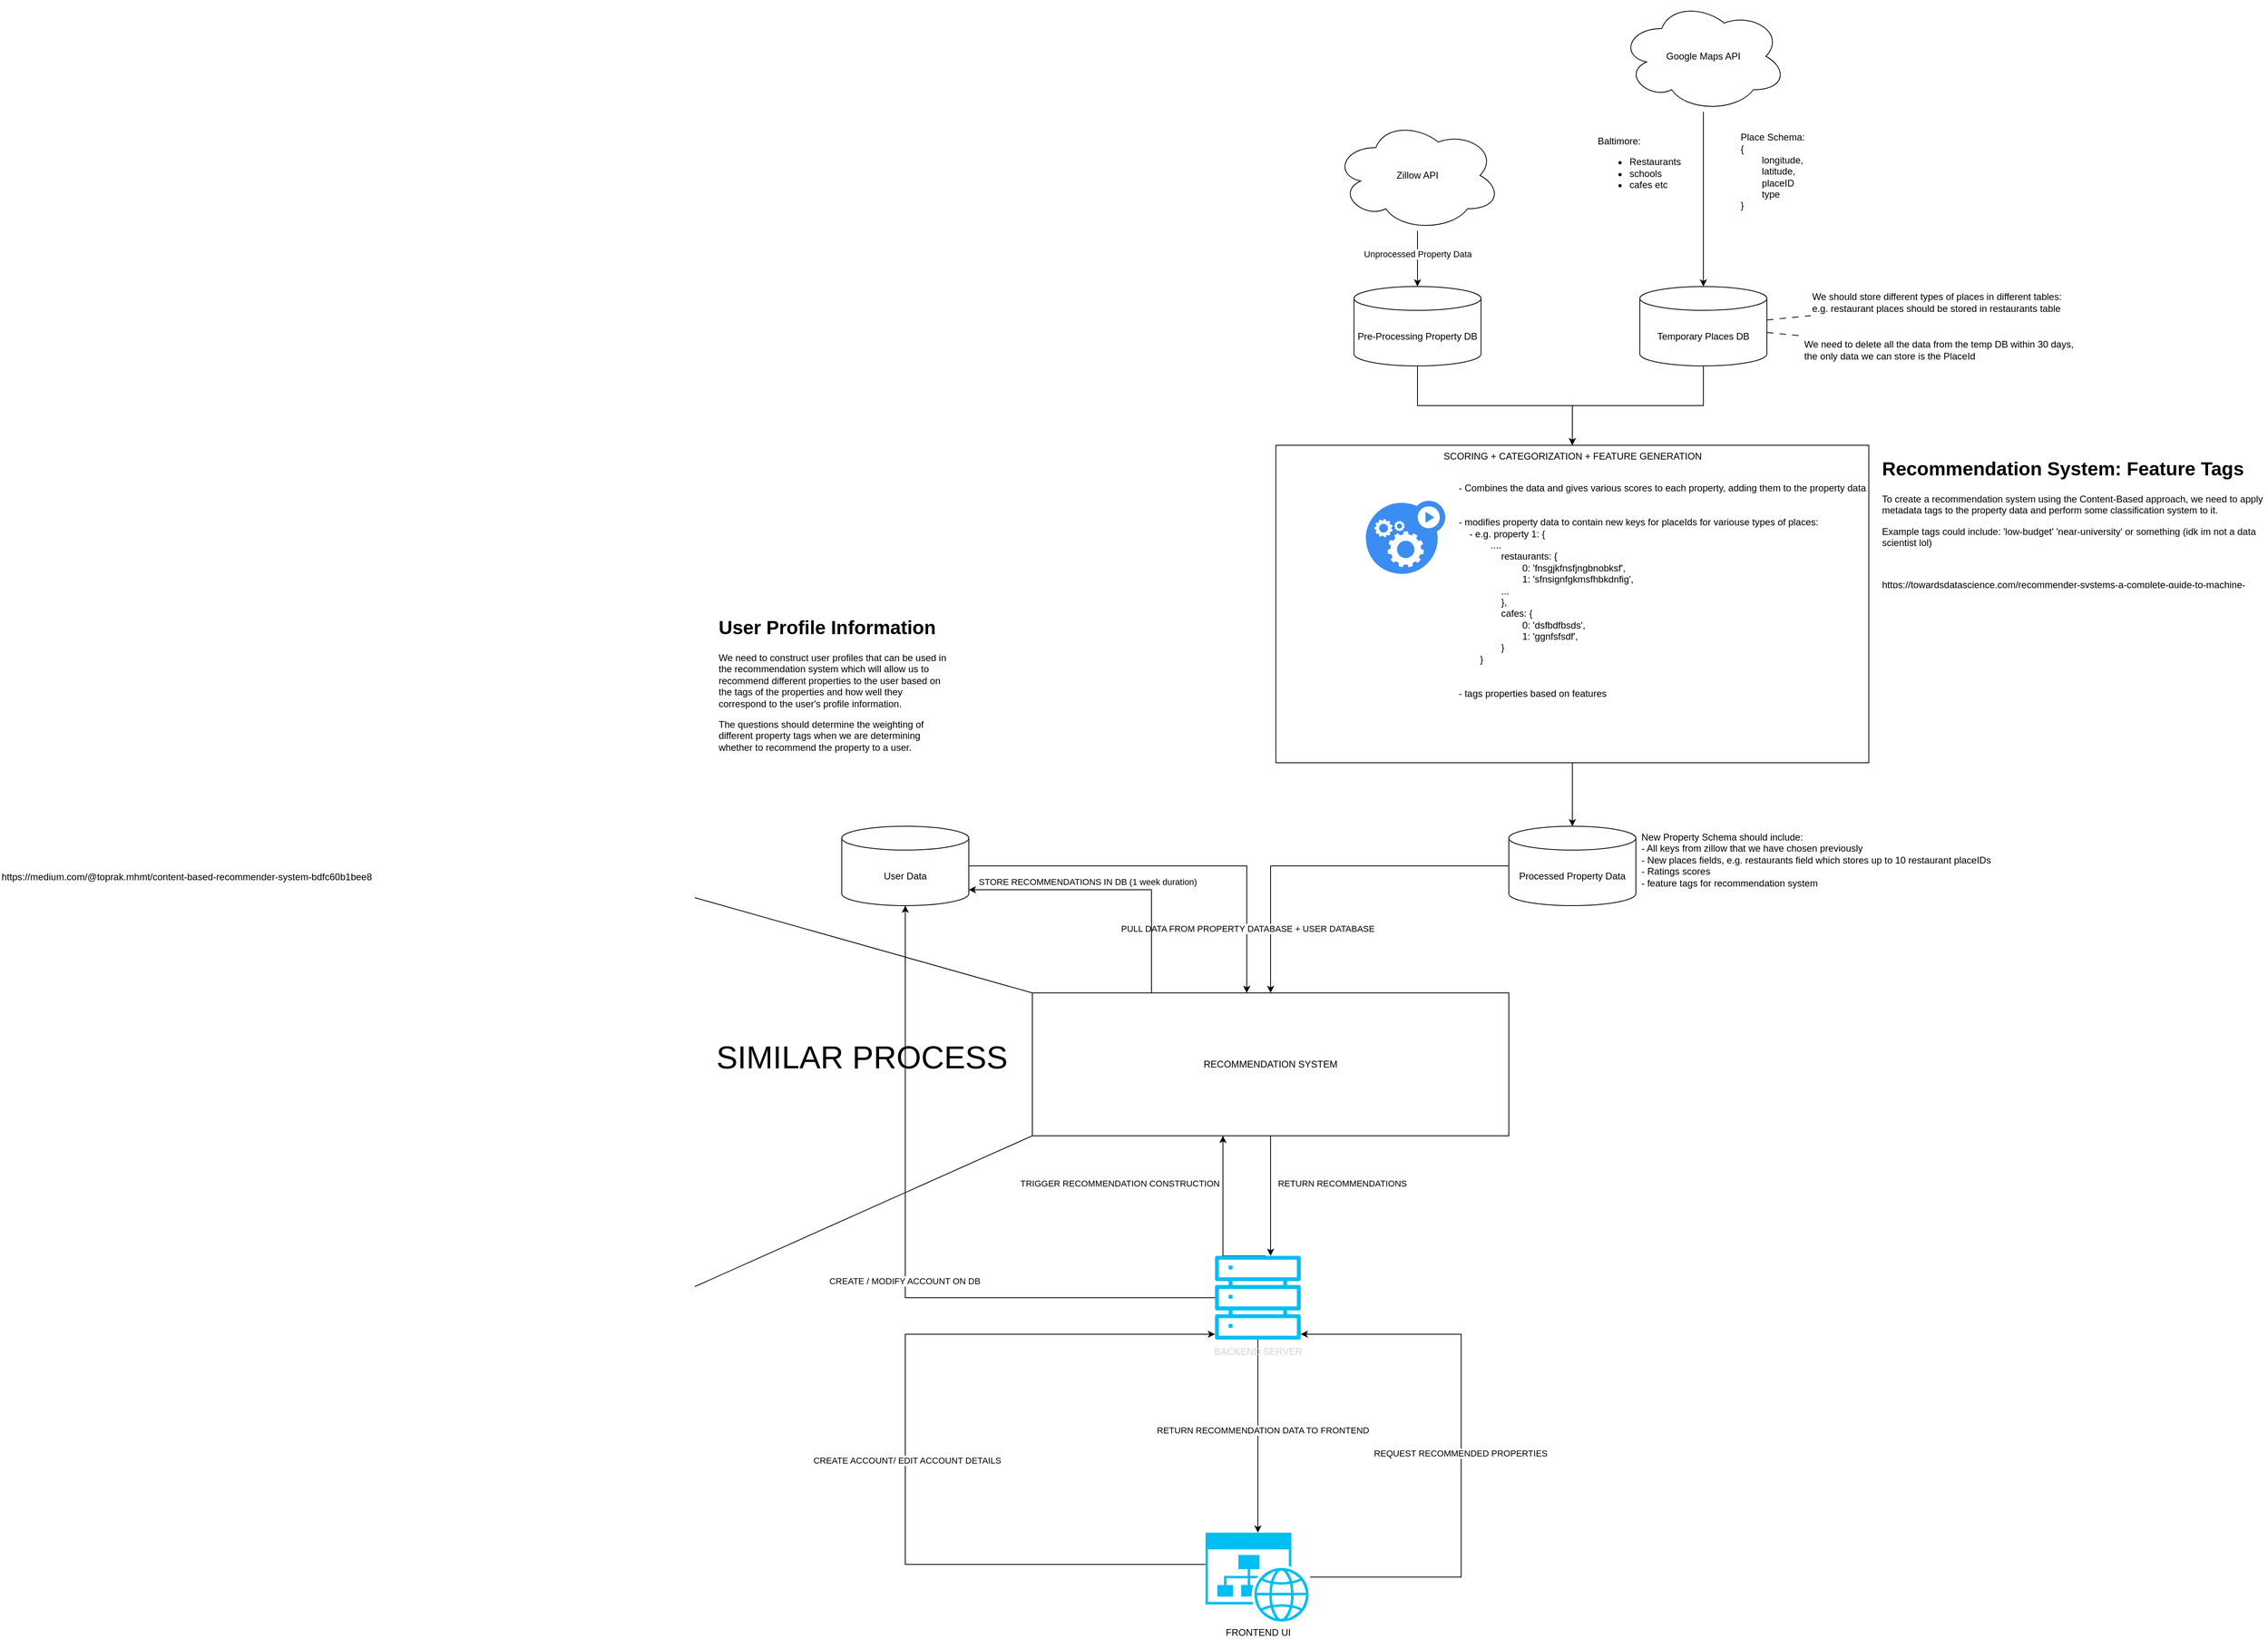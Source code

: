<mxfile version="22.0.1" type="device">
  <diagram name="Page-1" id="NXUNWtOR2wKpyXzK-RRg">
    <mxGraphModel dx="5751" dy="2343" grid="1" gridSize="10" guides="1" tooltips="1" connect="1" arrows="1" fold="1" page="1" pageScale="1" pageWidth="850" pageHeight="1100" math="0" shadow="0">
      <root>
        <mxCell id="0" />
        <mxCell id="1" parent="0" />
        <mxCell id="jBjacFKrmZsPI1BXVBEI-46" style="edgeStyle=orthogonalEdgeStyle;rounded=0;orthogonalLoop=1;jettySize=auto;html=1;entryX=0.5;entryY=0;entryDx=0;entryDy=0;" parent="1" source="jBjacFKrmZsPI1BXVBEI-35" target="jBjacFKrmZsPI1BXVBEI-44" edge="1">
          <mxGeometry relative="1" as="geometry" />
        </mxCell>
        <mxCell id="jBjacFKrmZsPI1BXVBEI-35" value="Pre-Processing Property DB" style="shape=cylinder3;whiteSpace=wrap;html=1;boundedLbl=1;backgroundOutline=1;size=15;" parent="1" vertex="1">
          <mxGeometry x="125" y="790" width="160" height="100" as="geometry" />
        </mxCell>
        <mxCell id="jBjacFKrmZsPI1BXVBEI-37" style="edgeStyle=orthogonalEdgeStyle;rounded=0;orthogonalLoop=1;jettySize=auto;html=1;" parent="1" source="jBjacFKrmZsPI1BXVBEI-36" target="jBjacFKrmZsPI1BXVBEI-35" edge="1">
          <mxGeometry relative="1" as="geometry" />
        </mxCell>
        <mxCell id="jBjacFKrmZsPI1BXVBEI-38" value="Unprocessed Property Data" style="edgeLabel;html=1;align=center;verticalAlign=middle;resizable=0;points=[];" parent="jBjacFKrmZsPI1BXVBEI-37" vertex="1" connectable="0">
          <mxGeometry x="-0.172" relative="1" as="geometry">
            <mxPoint as="offset" />
          </mxGeometry>
        </mxCell>
        <mxCell id="jBjacFKrmZsPI1BXVBEI-36" value="Zillow API" style="ellipse;shape=cloud;whiteSpace=wrap;html=1;" parent="1" vertex="1">
          <mxGeometry x="100" y="580" width="210" height="140" as="geometry" />
        </mxCell>
        <mxCell id="jBjacFKrmZsPI1BXVBEI-41" style="edgeStyle=orthogonalEdgeStyle;rounded=0;orthogonalLoop=1;jettySize=auto;html=1;" parent="1" source="jBjacFKrmZsPI1BXVBEI-39" target="jBjacFKrmZsPI1BXVBEI-40" edge="1">
          <mxGeometry relative="1" as="geometry" />
        </mxCell>
        <mxCell id="jBjacFKrmZsPI1BXVBEI-39" value="Google Maps API" style="ellipse;shape=cloud;whiteSpace=wrap;html=1;" parent="1" vertex="1">
          <mxGeometry x="460" y="430" width="210" height="140" as="geometry" />
        </mxCell>
        <mxCell id="jBjacFKrmZsPI1BXVBEI-48" style="edgeStyle=orthogonalEdgeStyle;rounded=0;orthogonalLoop=1;jettySize=auto;html=1;entryX=0.5;entryY=0;entryDx=0;entryDy=0;" parent="1" source="jBjacFKrmZsPI1BXVBEI-40" target="jBjacFKrmZsPI1BXVBEI-44" edge="1">
          <mxGeometry relative="1" as="geometry" />
        </mxCell>
        <mxCell id="jBjacFKrmZsPI1BXVBEI-51" style="rounded=0;orthogonalLoop=1;jettySize=auto;html=1;endArrow=none;endFill=0;dashed=1;dashPattern=8 8;" parent="1" source="jBjacFKrmZsPI1BXVBEI-40" target="jBjacFKrmZsPI1BXVBEI-50" edge="1">
          <mxGeometry relative="1" as="geometry" />
        </mxCell>
        <mxCell id="jBjacFKrmZsPI1BXVBEI-40" value="Temporary Places DB" style="shape=cylinder3;whiteSpace=wrap;html=1;boundedLbl=1;backgroundOutline=1;size=15;" parent="1" vertex="1">
          <mxGeometry x="485" y="790" width="160" height="100" as="geometry" />
        </mxCell>
        <mxCell id="jBjacFKrmZsPI1BXVBEI-42" value="&lt;div&gt;Baltimore:&lt;/div&gt;&lt;ul&gt;&lt;li&gt;Restaurants&lt;/li&gt;&lt;li&gt;schools&amp;nbsp;&lt;/li&gt;&lt;li&gt;cafes etc&lt;/li&gt;&lt;/ul&gt;" style="text;html=1;align=left;verticalAlign=middle;resizable=0;points=[];autosize=1;strokeColor=none;fillColor=none;" parent="1" vertex="1">
          <mxGeometry x="430" y="590" width="130" height="100" as="geometry" />
        </mxCell>
        <mxCell id="jBjacFKrmZsPI1BXVBEI-43" value="Place Schema:&lt;br&gt;{&lt;br&gt;&lt;span style=&quot;white-space: pre;&quot;&gt;&#x9;&lt;/span&gt;longitude,&lt;br&gt;&lt;span style=&quot;white-space: pre;&quot;&gt;&#x9;&lt;/span&gt;latitude,&lt;br&gt;&lt;span style=&quot;white-space: pre;&quot;&gt;&#x9;&lt;/span&gt;placeID&lt;br&gt;&lt;span style=&quot;white-space: pre;&quot;&gt;&#x9;&lt;/span&gt;type&lt;br&gt;}" style="text;html=1;align=left;verticalAlign=middle;resizable=0;points=[];autosize=1;strokeColor=none;fillColor=none;" parent="1" vertex="1">
          <mxGeometry x="610" y="590" width="100" height="110" as="geometry" />
        </mxCell>
        <mxCell id="jBjacFKrmZsPI1BXVBEI-56" style="edgeStyle=orthogonalEdgeStyle;rounded=0;orthogonalLoop=1;jettySize=auto;html=1;" parent="1" source="jBjacFKrmZsPI1BXVBEI-44" target="jBjacFKrmZsPI1BXVBEI-55" edge="1">
          <mxGeometry relative="1" as="geometry" />
        </mxCell>
        <mxCell id="jBjacFKrmZsPI1BXVBEI-44" value="SCORING + CATEGORIZATION + FEATURE GENERATION" style="rounded=0;whiteSpace=wrap;html=1;verticalAlign=top;" parent="1" vertex="1">
          <mxGeometry x="26.67" y="990" width="746.67" height="400" as="geometry" />
        </mxCell>
        <mxCell id="jBjacFKrmZsPI1BXVBEI-45" value="" style="sketch=0;html=1;aspect=fixed;strokeColor=none;shadow=0;fillColor=#3B8DF1;verticalAlign=top;labelPosition=center;verticalLabelPosition=bottom;shape=mxgraph.gcp2.gear_load" parent="1" vertex="1">
          <mxGeometry x="140" y="1060" width="100" height="92" as="geometry" />
        </mxCell>
        <mxCell id="jBjacFKrmZsPI1BXVBEI-49" value="- Combines the data and gives various scores to each property, adding them to the property data&lt;br&gt;&lt;br&gt;&lt;br&gt;- modifies property data to contain new keys for placeIds for variouse types of places:&lt;br&gt;&lt;span style=&quot;&quot;&gt;&lt;span style=&quot;&quot;&gt;&amp;nbsp;&amp;nbsp;&amp;nbsp;&amp;nbsp;&lt;/span&gt;&lt;/span&gt;- e.g. property 1: {&lt;br&gt;&lt;span style=&quot;&quot;&gt;&lt;span style=&quot;&quot;&gt;&amp;nbsp;&amp;nbsp;&amp;nbsp;&amp;nbsp;&lt;/span&gt;&lt;/span&gt;&lt;span style=&quot;&quot;&gt;&lt;span style=&quot;&quot;&gt;&amp;nbsp;&amp;nbsp;&amp;nbsp;&amp;nbsp;&lt;/span&gt;&lt;span style=&quot;&quot;&gt;&lt;span style=&quot;&quot;&gt;&amp;nbsp;&amp;nbsp;&amp;nbsp;&amp;nbsp;&lt;/span&gt;&lt;/span&gt;.&lt;/span&gt;...&lt;br&gt;&lt;span style=&quot;&quot;&gt;&lt;span style=&quot;&quot;&gt;&amp;nbsp;&amp;nbsp;&amp;nbsp;&amp;nbsp;&lt;/span&gt;&lt;/span&gt;&lt;span style=&quot;&quot;&gt;&lt;span style=&quot;&quot;&gt;&amp;nbsp;&amp;nbsp;&amp;nbsp;&amp;nbsp;&lt;/span&gt;&lt;/span&gt;&lt;span style=&quot;&quot;&gt;&lt;span style=&quot;&quot;&gt;&amp;nbsp;&amp;nbsp;&amp;nbsp;&amp;nbsp;&lt;span style=&quot;white-space: pre;&quot;&gt;&#x9;&lt;/span&gt;&lt;/span&gt;&lt;/span&gt;restaurants: {&lt;br&gt;&lt;span style=&quot;&quot;&gt;&lt;span style=&quot;&quot;&gt;&amp;nbsp;&amp;nbsp;&amp;nbsp;&amp;nbsp;&lt;/span&gt;&lt;/span&gt;&lt;span style=&quot;&quot;&gt;&lt;span style=&quot;&quot;&gt;&amp;nbsp;&amp;nbsp;&amp;nbsp;&amp;nbsp;&lt;/span&gt;&lt;/span&gt;&lt;span style=&quot;&quot;&gt;&lt;span style=&quot;&quot;&gt;&amp;nbsp;&amp;nbsp;&amp;nbsp;&amp;nbsp;&lt;/span&gt;&lt;span style=&quot;&quot;&gt;&lt;span style=&quot;&quot;&gt;&amp;nbsp;&amp;nbsp;&amp;nbsp;&amp;nbsp;&lt;span style=&quot;white-space: pre;&quot;&gt;&#x9;&lt;/span&gt;&lt;/span&gt;&lt;/span&gt;0&lt;/span&gt;: &#39;fnsgjkfnsfjngbnobksf&#39;,&lt;br&gt;&lt;span style=&quot;&quot;&gt;&lt;span style=&quot;&quot;&gt;&amp;nbsp;&amp;nbsp;&amp;nbsp;&amp;nbsp;&lt;/span&gt;&lt;/span&gt;&lt;span style=&quot;&quot;&gt;&lt;span style=&quot;&quot;&gt;&amp;nbsp;&amp;nbsp;&amp;nbsp;&amp;nbsp;&lt;/span&gt;&lt;/span&gt;&lt;span style=&quot;&quot;&gt;&lt;span style=&quot;&quot;&gt;&amp;nbsp;&amp;nbsp;&amp;nbsp;&amp;nbsp;&lt;/span&gt;&lt;/span&gt;&lt;span style=&quot;&quot;&gt;&lt;span style=&quot;&quot;&gt;&amp;nbsp;&amp;nbsp;&amp;nbsp;&amp;nbsp;&lt;span style=&quot;white-space: pre;&quot;&gt;&#x9;&lt;/span&gt;&lt;/span&gt;&lt;/span&gt;1: &#39;sfnsignfgkmsfhbkdnfig&#39;,&lt;br&gt;&lt;span style=&quot;&quot;&gt;&lt;span style=&quot;&quot;&gt;&amp;nbsp;&amp;nbsp;&amp;nbsp;&amp;nbsp;&lt;/span&gt;&lt;/span&gt;&lt;span style=&quot;&quot;&gt;&lt;span style=&quot;&quot;&gt;&amp;nbsp;&amp;nbsp;&amp;nbsp;&amp;nbsp;&lt;/span&gt;&lt;/span&gt;&lt;span style=&quot;&quot;&gt;&lt;span style=&quot;&quot;&gt;&amp;nbsp;&amp;nbsp;&amp;nbsp;&amp;nbsp;&lt;/span&gt;&lt;/span&gt;&lt;span style=&quot;&quot;&gt;&lt;span style=&quot;&quot;&gt;&amp;nbsp;&amp;nbsp;&amp;nbsp;&amp;nbsp;&lt;/span&gt;&lt;/span&gt;...&lt;br&gt;&lt;span style=&quot;&quot;&gt;&lt;span style=&quot;&quot;&gt;&amp;nbsp;&amp;nbsp;&amp;nbsp;&amp;nbsp;&lt;/span&gt;&lt;/span&gt;&lt;span style=&quot;&quot;&gt;&lt;span style=&quot;&quot;&gt;&amp;nbsp;&amp;nbsp;&amp;nbsp;&amp;nbsp;&lt;/span&gt;&lt;/span&gt;&lt;span style=&quot;&quot;&gt;&lt;span style=&quot;&quot;&gt;&amp;nbsp;&amp;nbsp;&amp;nbsp;&amp;nbsp;&lt;span style=&quot;white-space: pre;&quot;&gt;&#x9;&lt;/span&gt;&lt;/span&gt;&lt;/span&gt;},&lt;br&gt;&lt;span style=&quot;white-space: pre;&quot;&gt;&#x9;&lt;/span&gt;&lt;span style=&quot;white-space: pre;&quot;&gt;&#x9;&lt;/span&gt;cafes: {&lt;br&gt;&#x9;&lt;span style=&quot;&quot;&gt;&lt;span style=&quot;white-space: pre;&quot;&gt;&amp;nbsp;&amp;nbsp;&amp;nbsp;&amp;nbsp;&lt;/span&gt;&lt;/span&gt;&lt;span style=&quot;&quot;&gt;&lt;span style=&quot;white-space: pre;&quot;&gt;&amp;nbsp;&amp;nbsp;&amp;nbsp;&amp;nbsp;&lt;/span&gt;&lt;span style=&quot;&quot;&gt;&lt;span style=&quot;white-space: pre;&quot;&gt;&amp;nbsp;&amp;nbsp;&amp;nbsp;&amp;nbsp;&lt;span style=&quot;white-space: pre;&quot;&gt;&#x9;&lt;/span&gt;&lt;span style=&quot;white-space: pre;&quot;&gt;&#x9;&lt;/span&gt;&lt;/span&gt;&lt;/span&gt;0&lt;/span&gt;: &#39;dsfbdfbsds&#39;,&lt;br&gt;&lt;span style=&quot;&quot;&gt;&lt;span style=&quot;white-space: pre;&quot;&gt;&amp;nbsp;&amp;nbsp;&amp;nbsp;&amp;nbsp;&lt;/span&gt;&lt;/span&gt;&lt;span style=&quot;&quot;&gt;&lt;span style=&quot;white-space: pre;&quot;&gt;&amp;nbsp;&amp;nbsp;&amp;nbsp;&amp;nbsp;&lt;/span&gt;&lt;/span&gt;&lt;span style=&quot;&quot;&gt;&lt;span style=&quot;white-space: pre;&quot;&gt;&amp;nbsp;&amp;nbsp;&amp;nbsp;&amp;nbsp;&lt;/span&gt;&lt;/span&gt;&lt;span style=&quot;&quot;&gt;&lt;span style=&quot;white-space: pre;&quot;&gt;&amp;nbsp;&amp;nbsp;&amp;nbsp;&amp;nbsp;&lt;span style=&quot;white-space: pre;&quot;&gt;&#x9;&lt;/span&gt;&lt;/span&gt;&lt;/span&gt;1: &#39;ggnfsfsdf&#39;,&lt;br&gt;&lt;span style=&quot;&quot;&gt;&lt;span style=&quot;white-space: pre;&quot;&gt;&amp;nbsp;&amp;nbsp;&amp;nbsp;&amp;nbsp;&lt;/span&gt;&lt;/span&gt;&lt;span style=&quot;&quot;&gt;&lt;span style=&quot;white-space: pre;&quot;&gt;&amp;nbsp;&amp;nbsp;&amp;nbsp;&amp;nbsp;&lt;/span&gt;&lt;/span&gt;&lt;span style=&quot;&quot;&gt;&lt;span style=&quot;white-space: pre;&quot;&gt;&amp;nbsp;&amp;nbsp;&amp;nbsp;&amp;nbsp;&lt;span style=&quot;white-space: pre;&quot;&gt;&#x9;&lt;/span&gt;&lt;/span&gt;&lt;/span&gt;}&lt;br&gt;&lt;span style=&quot;&quot;&gt;&lt;span style=&quot;&quot;&gt;&amp;nbsp;&amp;nbsp;&amp;nbsp;&amp;nbsp;&lt;/span&gt;&lt;/span&gt;&lt;span style=&quot;&quot;&gt;&lt;span style=&quot;&quot;&gt;&amp;nbsp;&amp;nbsp;&amp;nbsp;&amp;nbsp;&lt;/span&gt;&lt;/span&gt;}&lt;br&gt;&lt;br&gt;&lt;br&gt;- tags properties based on features" style="text;html=1;align=left;verticalAlign=top;resizable=0;points=[];autosize=1;strokeColor=none;fillColor=none;" parent="1" vertex="1">
          <mxGeometry x="255" y="1030" width="540" height="290" as="geometry" />
        </mxCell>
        <mxCell id="jBjacFKrmZsPI1BXVBEI-50" value="We need to delete all the data from the temp DB within 30 days,&lt;br&gt;the only data we can store is the PlaceId" style="text;html=1;align=left;verticalAlign=middle;resizable=0;points=[];autosize=1;strokeColor=none;fillColor=none;" parent="1" vertex="1">
          <mxGeometry x="690" y="850" width="360" height="40" as="geometry" />
        </mxCell>
        <mxCell id="jBjacFKrmZsPI1BXVBEI-97" style="edgeStyle=orthogonalEdgeStyle;rounded=0;orthogonalLoop=1;jettySize=auto;html=1;" parent="1" source="jBjacFKrmZsPI1BXVBEI-55" target="jBjacFKrmZsPI1BXVBEI-88" edge="1">
          <mxGeometry relative="1" as="geometry">
            <Array as="points">
              <mxPoint x="20" y="1520" />
            </Array>
          </mxGeometry>
        </mxCell>
        <mxCell id="jBjacFKrmZsPI1BXVBEI-55" value="Processed Property Data" style="shape=cylinder3;whiteSpace=wrap;html=1;boundedLbl=1;backgroundOutline=1;size=15;" parent="1" vertex="1">
          <mxGeometry x="320.01" y="1470" width="160" height="100" as="geometry" />
        </mxCell>
        <mxCell id="jBjacFKrmZsPI1BXVBEI-57" value="New Property Schema should include:&lt;br&gt;- All keys from zillow that we have chosen previously&lt;br&gt;- New places fields, e.g. restaurants field which stores up to 10 restaurant placeIDs&lt;br&gt;- Ratings scores&lt;br&gt;- feature tags for recommendation system" style="text;html=1;align=left;verticalAlign=top;resizable=0;points=[];autosize=1;strokeColor=none;fillColor=none;" parent="1" vertex="1">
          <mxGeometry x="485" y="1470" width="460" height="90" as="geometry" />
        </mxCell>
        <mxCell id="jBjacFKrmZsPI1BXVBEI-58" value="We should store different types of places in different tables:&lt;br&gt;e.g. restaurant places should be stored in restaurants table" style="text;html=1;align=left;verticalAlign=middle;resizable=0;points=[];autosize=1;strokeColor=none;fillColor=none;" parent="1" vertex="1">
          <mxGeometry x="700" y="790" width="340" height="40" as="geometry" />
        </mxCell>
        <mxCell id="jBjacFKrmZsPI1BXVBEI-59" style="rounded=0;orthogonalLoop=1;jettySize=auto;html=1;endArrow=none;endFill=0;dashed=1;dashPattern=8 8;" parent="1" source="jBjacFKrmZsPI1BXVBEI-40" target="jBjacFKrmZsPI1BXVBEI-58" edge="1">
          <mxGeometry relative="1" as="geometry">
            <mxPoint x="655" y="868" as="sourcePoint" />
            <mxPoint x="793" y="900" as="targetPoint" />
          </mxGeometry>
        </mxCell>
        <mxCell id="jBjacFKrmZsPI1BXVBEI-60" value="&lt;h1&gt;Recommendation System: Feature Tags&amp;nbsp;&lt;/h1&gt;&lt;p&gt;To create a recommendation system using the Content-Based approach, we need to apply metadata tags to the property data and perform some classification system to it.&lt;/p&gt;&lt;p&gt;Example tags could include: &#39;low-budget&#39; &#39;near-university&#39; or something (idk im not a data scientist lol)&lt;/p&gt;&lt;p&gt;&lt;br&gt;&lt;/p&gt;&lt;p&gt;https://towardsdatascience.com/recommender-systems-a-complete-guide-to-machine-learning-models-96d3f94ea748&lt;/p&gt;" style="text;html=1;strokeColor=none;fillColor=none;spacing=5;spacingTop=-20;whiteSpace=wrap;overflow=hidden;rounded=0;" parent="1" vertex="1">
          <mxGeometry x="785" y="1000" width="490" height="170" as="geometry" />
        </mxCell>
        <mxCell id="jBjacFKrmZsPI1BXVBEI-96" style="edgeStyle=orthogonalEdgeStyle;rounded=0;orthogonalLoop=1;jettySize=auto;html=1;" parent="1" source="jBjacFKrmZsPI1BXVBEI-62" target="jBjacFKrmZsPI1BXVBEI-88" edge="1">
          <mxGeometry relative="1" as="geometry">
            <Array as="points">
              <mxPoint x="-10" y="1520" />
            </Array>
          </mxGeometry>
        </mxCell>
        <mxCell id="jBjacFKrmZsPI1BXVBEI-98" value="PULL DATA FROM PROPERTY DATABASE + USER DATABASE" style="edgeLabel;html=1;align=center;verticalAlign=middle;resizable=0;points=[];" parent="jBjacFKrmZsPI1BXVBEI-96" vertex="1" connectable="0">
          <mxGeometry x="0.681" y="1" relative="1" as="geometry">
            <mxPoint as="offset" />
          </mxGeometry>
        </mxCell>
        <mxCell id="jBjacFKrmZsPI1BXVBEI-62" value="User Data" style="shape=cylinder3;whiteSpace=wrap;html=1;boundedLbl=1;backgroundOutline=1;size=15;" parent="1" vertex="1">
          <mxGeometry x="-520" y="1470" width="160" height="100" as="geometry" />
        </mxCell>
        <mxCell id="jBjacFKrmZsPI1BXVBEI-66" style="edgeStyle=orthogonalEdgeStyle;rounded=0;orthogonalLoop=1;jettySize=auto;html=1;" parent="1" source="jBjacFKrmZsPI1BXVBEI-63" target="jBjacFKrmZsPI1BXVBEI-65" edge="1">
          <mxGeometry relative="1" as="geometry">
            <Array as="points">
              <mxPoint x="-440" y="2400" />
              <mxPoint x="-440" y="2110" />
            </Array>
          </mxGeometry>
        </mxCell>
        <mxCell id="jBjacFKrmZsPI1BXVBEI-89" value="CREATE ACCOUNT/ EDIT ACCOUNT DETAILS" style="edgeLabel;html=1;align=center;verticalAlign=middle;resizable=0;points=[];" parent="jBjacFKrmZsPI1BXVBEI-66" vertex="1" connectable="0">
          <mxGeometry x="-0.038" y="-2" relative="1" as="geometry">
            <mxPoint as="offset" />
          </mxGeometry>
        </mxCell>
        <mxCell id="jBjacFKrmZsPI1BXVBEI-91" style="edgeStyle=orthogonalEdgeStyle;rounded=0;orthogonalLoop=1;jettySize=auto;html=1;" parent="1" source="jBjacFKrmZsPI1BXVBEI-63" target="jBjacFKrmZsPI1BXVBEI-65" edge="1">
          <mxGeometry relative="1" as="geometry">
            <Array as="points">
              <mxPoint x="260" y="2416" />
              <mxPoint x="260" y="2110" />
            </Array>
          </mxGeometry>
        </mxCell>
        <mxCell id="jBjacFKrmZsPI1BXVBEI-92" value="REQUEST RECOMMENDED PROPERTIES" style="edgeLabel;html=1;align=center;verticalAlign=middle;resizable=0;points=[];" parent="jBjacFKrmZsPI1BXVBEI-91" vertex="1" connectable="0">
          <mxGeometry x="-0.008" relative="1" as="geometry">
            <mxPoint x="-1" as="offset" />
          </mxGeometry>
        </mxCell>
        <mxCell id="jBjacFKrmZsPI1BXVBEI-63" value="FRONTEND UI" style="verticalLabelPosition=bottom;html=1;verticalAlign=top;align=center;strokeColor=none;fillColor=#00BEF2;shape=mxgraph.azure.website_generic;pointerEvents=1;" parent="1" vertex="1">
          <mxGeometry x="-61.88" y="2360" width="131.76" height="112" as="geometry" />
        </mxCell>
        <mxCell id="jBjacFKrmZsPI1BXVBEI-67" style="edgeStyle=orthogonalEdgeStyle;rounded=0;orthogonalLoop=1;jettySize=auto;html=1;" parent="1" source="jBjacFKrmZsPI1BXVBEI-65" target="jBjacFKrmZsPI1BXVBEI-62" edge="1">
          <mxGeometry relative="1" as="geometry" />
        </mxCell>
        <mxCell id="jBjacFKrmZsPI1BXVBEI-90" value="CREATE / MODIFY ACCOUNT ON DB" style="edgeLabel;html=1;align=center;verticalAlign=middle;resizable=0;points=[];" parent="jBjacFKrmZsPI1BXVBEI-67" vertex="1" connectable="0">
          <mxGeometry x="-0.069" relative="1" as="geometry">
            <mxPoint x="-1" as="offset" />
          </mxGeometry>
        </mxCell>
        <mxCell id="jBjacFKrmZsPI1BXVBEI-94" style="edgeStyle=orthogonalEdgeStyle;rounded=0;orthogonalLoop=1;jettySize=auto;html=1;" parent="1" target="jBjacFKrmZsPI1BXVBEI-88" edge="1">
          <mxGeometry relative="1" as="geometry">
            <mxPoint x="14" y="2011.228" as="sourcePoint" />
            <mxPoint x="10" y="1860" as="targetPoint" />
            <Array as="points">
              <mxPoint x="-40" y="2011" />
            </Array>
          </mxGeometry>
        </mxCell>
        <mxCell id="jBjacFKrmZsPI1BXVBEI-95" value="TRIGGER RECOMMENDATION CONSTRUCTION" style="edgeLabel;html=1;align=center;verticalAlign=middle;resizable=0;points=[];" parent="jBjacFKrmZsPI1BXVBEI-94" vertex="1" connectable="0">
          <mxGeometry x="-0.192" y="-2" relative="1" as="geometry">
            <mxPoint x="-132" y="-62" as="offset" />
          </mxGeometry>
        </mxCell>
        <mxCell id="jBjacFKrmZsPI1BXVBEI-104" style="edgeStyle=orthogonalEdgeStyle;rounded=0;orthogonalLoop=1;jettySize=auto;html=1;" parent="1" source="jBjacFKrmZsPI1BXVBEI-65" target="jBjacFKrmZsPI1BXVBEI-63" edge="1">
          <mxGeometry relative="1" as="geometry" />
        </mxCell>
        <mxCell id="jBjacFKrmZsPI1BXVBEI-105" value="RETURN RECOMMENDATION DATA TO FRONTEND" style="edgeLabel;html=1;align=center;verticalAlign=middle;resizable=0;points=[];" parent="jBjacFKrmZsPI1BXVBEI-104" vertex="1" connectable="0">
          <mxGeometry x="-0.066" y="6" relative="1" as="geometry">
            <mxPoint as="offset" />
          </mxGeometry>
        </mxCell>
        <mxCell id="jBjacFKrmZsPI1BXVBEI-65" value="&lt;font color=&quot;#d4d4d4&quot;&gt;BACKEND SERVER&lt;/font&gt;" style="sketch=0;outlineConnect=0;fontColor=#232F3E;gradientColor=none;fillColor=#00bef2;strokeColor=none;dashed=0;verticalLabelPosition=bottom;verticalAlign=top;align=center;html=1;fontSize=12;fontStyle=0;aspect=fixed;pointerEvents=1;shape=mxgraph.aws4.servers;" parent="1" vertex="1">
          <mxGeometry x="-50" y="2010" width="108" height="108" as="geometry" />
        </mxCell>
        <mxCell id="jBjacFKrmZsPI1BXVBEI-68" value="&lt;h1&gt;User Profile Information&lt;/h1&gt;&lt;p&gt;We need to construct user profiles that can be used in the recommendation system which will allow us to recommend different properties to the user based on the tags of the properties and how well they correspond to the user&#39;s profile information.&lt;/p&gt;&lt;p&gt;The questions should determine the weighting of different property tags when we are determining whether to recommend the property to a user.&amp;nbsp;&lt;/p&gt;" style="text;html=1;strokeColor=none;fillColor=none;spacing=5;spacingTop=-20;whiteSpace=wrap;overflow=hidden;rounded=0;" parent="1" vertex="1">
          <mxGeometry x="-680" y="1200" width="300" height="180" as="geometry" />
        </mxCell>
        <mxCell id="jBjacFKrmZsPI1BXVBEI-106" style="rounded=0;orthogonalLoop=1;jettySize=auto;html=1;exitX=1;exitY=0;exitDx=0;exitDy=0;entryX=0;entryY=0;entryDx=0;entryDy=0;endArrow=none;endFill=0;" parent="1" source="jBjacFKrmZsPI1BXVBEI-69" target="jBjacFKrmZsPI1BXVBEI-88" edge="1">
          <mxGeometry relative="1" as="geometry" />
        </mxCell>
        <mxCell id="jBjacFKrmZsPI1BXVBEI-69" value="" style="shape=image;verticalLabelPosition=bottom;labelBackgroundColor=default;verticalAlign=top;aspect=fixed;imageAspect=0;image=https://miro.medium.com/v2/resize:fit:875/1*dI1jryOEcHNWKImG__55CQ.png;" parent="1" vertex="1">
          <mxGeometry x="-1580" y="1560" width="875" height="490" as="geometry" />
        </mxCell>
        <mxCell id="jBjacFKrmZsPI1BXVBEI-70" value="https://medium.com/@toprak.mhmt/content-based-recommender-system-bdfc60b1bee8" style="text;whiteSpace=wrap;" parent="1" vertex="1">
          <mxGeometry x="-1580" y="1520" width="500" height="40" as="geometry" />
        </mxCell>
        <mxCell id="jBjacFKrmZsPI1BXVBEI-99" style="edgeStyle=orthogonalEdgeStyle;rounded=0;orthogonalLoop=1;jettySize=auto;html=1;" parent="1" source="jBjacFKrmZsPI1BXVBEI-88" target="jBjacFKrmZsPI1BXVBEI-65" edge="1">
          <mxGeometry relative="1" as="geometry">
            <Array as="points">
              <mxPoint x="20" y="1980" />
              <mxPoint x="20" y="1980" />
            </Array>
          </mxGeometry>
        </mxCell>
        <mxCell id="jBjacFKrmZsPI1BXVBEI-100" value="RETURN RECOMMENDATIONS" style="edgeLabel;html=1;align=center;verticalAlign=middle;resizable=0;points=[];" parent="jBjacFKrmZsPI1BXVBEI-99" vertex="1" connectable="0">
          <mxGeometry x="-0.051" relative="1" as="geometry">
            <mxPoint x="90" y="-12" as="offset" />
          </mxGeometry>
        </mxCell>
        <mxCell id="jBjacFKrmZsPI1BXVBEI-101" style="edgeStyle=orthogonalEdgeStyle;rounded=0;orthogonalLoop=1;jettySize=auto;html=1;exitX=0.25;exitY=0;exitDx=0;exitDy=0;" parent="1" source="jBjacFKrmZsPI1BXVBEI-88" target="jBjacFKrmZsPI1BXVBEI-62" edge="1">
          <mxGeometry relative="1" as="geometry">
            <Array as="points">
              <mxPoint x="-130" y="1550" />
            </Array>
          </mxGeometry>
        </mxCell>
        <mxCell id="jBjacFKrmZsPI1BXVBEI-102" value="STORE RECOMMENDATIONS IN DB (1 week duration)&amp;nbsp;" style="edgeLabel;html=1;align=center;verticalAlign=middle;resizable=0;points=[];" parent="jBjacFKrmZsPI1BXVBEI-101" vertex="1" connectable="0">
          <mxGeometry x="0.447" y="-1" relative="1" as="geometry">
            <mxPoint x="51" y="-9" as="offset" />
          </mxGeometry>
        </mxCell>
        <mxCell id="jBjacFKrmZsPI1BXVBEI-88" value="RECOMMENDATION SYSTEM" style="rounded=0;whiteSpace=wrap;html=1;" parent="1" vertex="1">
          <mxGeometry x="-279.99" y="1680" width="600" height="180" as="geometry" />
        </mxCell>
        <mxCell id="jBjacFKrmZsPI1BXVBEI-107" style="rounded=0;orthogonalLoop=1;jettySize=auto;html=1;exitX=1;exitY=1;exitDx=0;exitDy=0;entryX=0;entryY=1;entryDx=0;entryDy=0;endArrow=none;endFill=0;" parent="1" source="jBjacFKrmZsPI1BXVBEI-69" target="jBjacFKrmZsPI1BXVBEI-88" edge="1">
          <mxGeometry relative="1" as="geometry">
            <mxPoint x="-695" y="1570" as="sourcePoint" />
            <mxPoint x="-270" y="1690" as="targetPoint" />
          </mxGeometry>
        </mxCell>
        <mxCell id="jBjacFKrmZsPI1BXVBEI-108" value="SIMILAR PROCESS" style="text;html=1;align=center;verticalAlign=middle;resizable=0;points=[];autosize=1;strokeColor=none;fillColor=none;fontSize=40;" parent="1" vertex="1">
          <mxGeometry x="-690" y="1730" width="390" height="60" as="geometry" />
        </mxCell>
      </root>
    </mxGraphModel>
  </diagram>
</mxfile>
